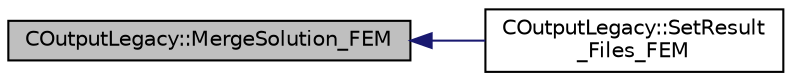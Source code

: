 digraph "COutputLegacy::MergeSolution_FEM"
{
  edge [fontname="Helvetica",fontsize="10",labelfontname="Helvetica",labelfontsize="10"];
  node [fontname="Helvetica",fontsize="10",shape=record];
  rankdir="LR";
  Node571 [label="COutputLegacy::MergeSolution_FEM",height=0.2,width=0.4,color="black", fillcolor="grey75", style="filled", fontcolor="black"];
  Node571 -> Node572 [dir="back",color="midnightblue",fontsize="10",style="solid",fontname="Helvetica"];
  Node572 [label="COutputLegacy::SetResult\l_Files_FEM",height=0.2,width=0.4,color="black", fillcolor="white", style="filled",URL="$class_c_output_legacy.html#a25b90eb5e2bd0f05f92a89f0768f2181",tooltip="Writes and organizes the all the output files, except the history one, for serial computations with t..."];
}

